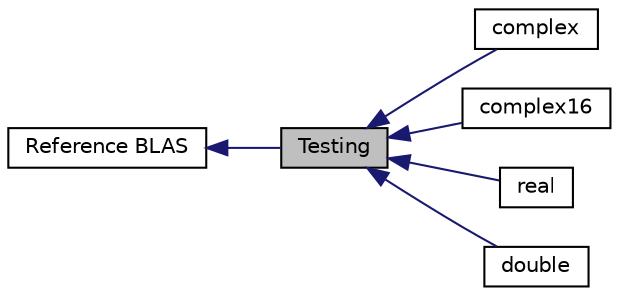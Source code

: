 digraph "Testing"
{
  edge [fontname="Helvetica",fontsize="10",labelfontname="Helvetica",labelfontsize="10"];
  node [fontname="Helvetica",fontsize="10",shape=record];
  rankdir=LR;
  Node4 [label="complex",height=0.2,width=0.4,color="black", fillcolor="white", style="filled",URL="$group__complex__blas__testing.html"];
  Node5 [label="complex16",height=0.2,width=0.4,color="black", fillcolor="white", style="filled",URL="$group__complex16__blas__testing.html"];
  Node0 [label="Testing",height=0.2,width=0.4,color="black", fillcolor="grey75", style="filled" fontcolor="black"];
  Node2 [label="real",height=0.2,width=0.4,color="black", fillcolor="white", style="filled",URL="$group__single__blas__testing.html"];
  Node1 [label="Reference BLAS",height=0.2,width=0.4,color="black", fillcolor="white", style="filled",URL="$group__blas.html"];
  Node3 [label="double",height=0.2,width=0.4,color="black", fillcolor="white", style="filled",URL="$group__double__blas__testing.html"];
  Node1->Node0 [shape=plaintext, color="midnightblue", dir="back", style="solid"];
  Node0->Node2 [shape=plaintext, color="midnightblue", dir="back", style="solid"];
  Node0->Node3 [shape=plaintext, color="midnightblue", dir="back", style="solid"];
  Node0->Node4 [shape=plaintext, color="midnightblue", dir="back", style="solid"];
  Node0->Node5 [shape=plaintext, color="midnightblue", dir="back", style="solid"];
}
